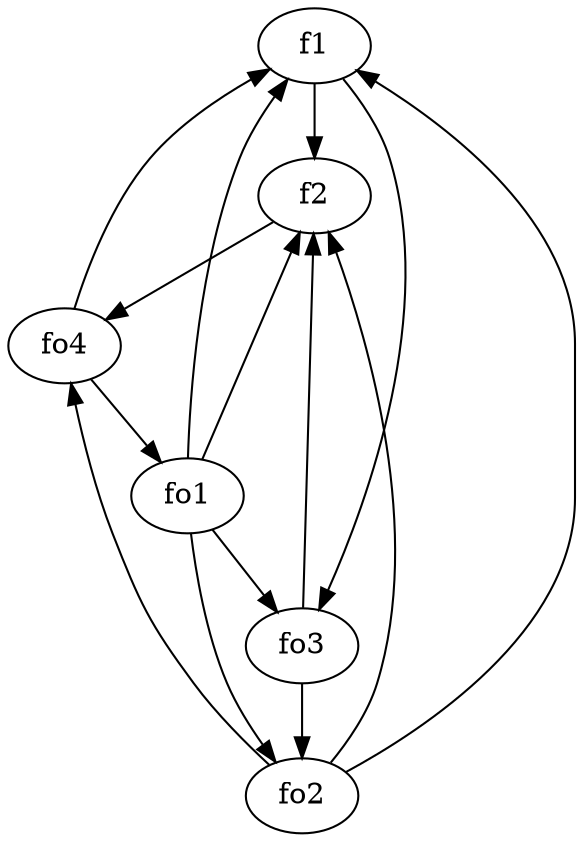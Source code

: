 strict digraph  {
f1;
f2;
fo1;
fo2;
fo3;
fo4;
f1 -> fo3  [weight=2];
f1 -> f2  [weight=2];
f2 -> fo4  [weight=2];
fo1 -> f2  [weight=2];
fo1 -> fo2  [weight=2];
fo1 -> fo3  [weight=2];
fo1 -> f1  [weight=2];
fo2 -> fo4  [weight=2];
fo2 -> f2  [weight=2];
fo2 -> f1  [weight=2];
fo3 -> f2  [weight=2];
fo3 -> fo2  [weight=2];
fo4 -> fo1  [weight=2];
fo4 -> f1  [weight=2];
}

